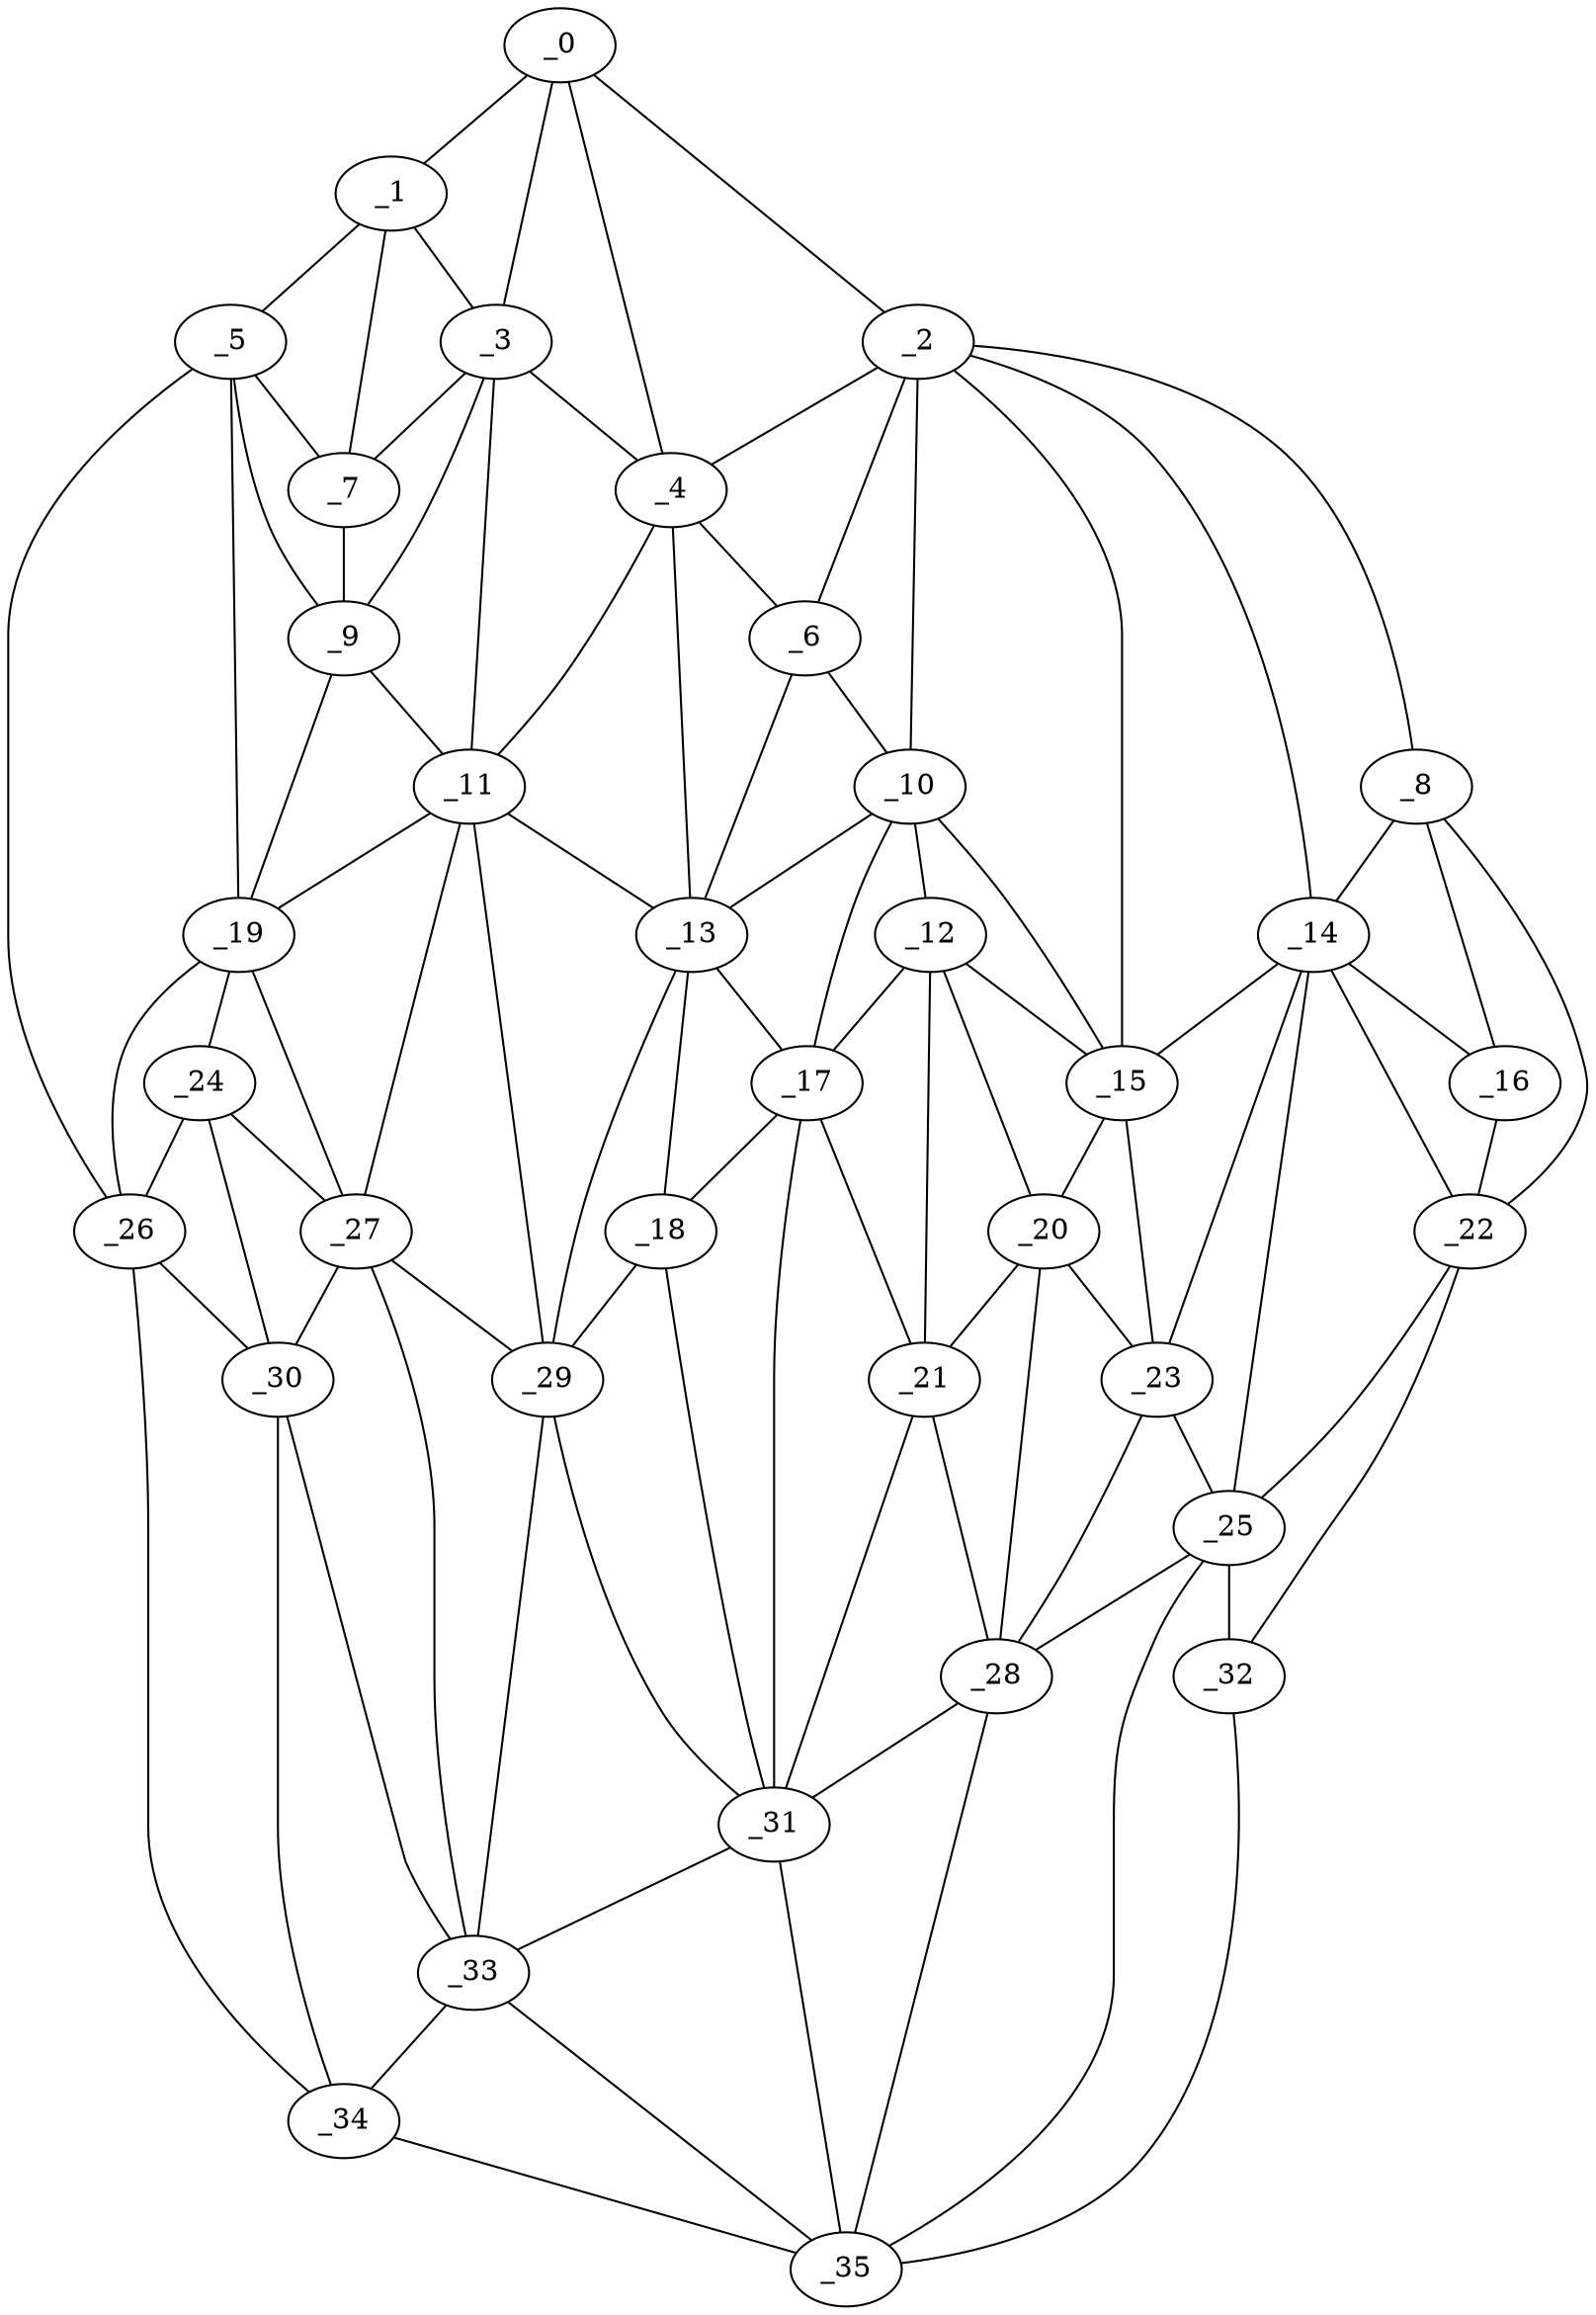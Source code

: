 graph "obj93__165.gxl" {
	_0	 [x=36,
		y=91];
	_1	 [x=37,
		y=110];
	_0 -- _1	 [valence=1];
	_2	 [x=38,
		y=8];
	_0 -- _2	 [valence=1];
	_3	 [x=41,
		y=95];
	_0 -- _3	 [valence=2];
	_4	 [x=43,
		y=77];
	_0 -- _4	 [valence=1];
	_1 -- _3	 [valence=2];
	_5	 [x=43,
		y=118];
	_1 -- _5	 [valence=1];
	_7	 [x=46,
		y=107];
	_1 -- _7	 [valence=1];
	_2 -- _4	 [valence=2];
	_6	 [x=46,
		y=68];
	_2 -- _6	 [valence=2];
	_8	 [x=50,
		y=3];
	_2 -- _8	 [valence=1];
	_10	 [x=54,
		y=54];
	_2 -- _10	 [valence=1];
	_14	 [x=66,
		y=22];
	_2 -- _14	 [valence=2];
	_15	 [x=66,
		y=31];
	_2 -- _15	 [valence=2];
	_3 -- _4	 [valence=2];
	_3 -- _7	 [valence=1];
	_9	 [x=53,
		y=103];
	_3 -- _9	 [valence=2];
	_11	 [x=58,
		y=92];
	_3 -- _11	 [valence=1];
	_4 -- _6	 [valence=1];
	_4 -- _11	 [valence=2];
	_13	 [x=65,
		y=78];
	_4 -- _13	 [valence=2];
	_5 -- _7	 [valence=2];
	_5 -- _9	 [valence=1];
	_19	 [x=72,
		y=112];
	_5 -- _19	 [valence=1];
	_26	 [x=86,
		y=119];
	_5 -- _26	 [valence=1];
	_6 -- _10	 [valence=1];
	_6 -- _13	 [valence=2];
	_7 -- _9	 [valence=2];
	_8 -- _14	 [valence=1];
	_16	 [x=68,
		y=11];
	_8 -- _16	 [valence=2];
	_22	 [x=78,
		y=11];
	_8 -- _22	 [valence=1];
	_9 -- _11	 [valence=2];
	_9 -- _19	 [valence=2];
	_12	 [x=63,
		y=46];
	_10 -- _12	 [valence=2];
	_10 -- _13	 [valence=2];
	_10 -- _15	 [valence=2];
	_17	 [x=72,
		y=61];
	_10 -- _17	 [valence=2];
	_11 -- _13	 [valence=1];
	_11 -- _19	 [valence=1];
	_27	 [x=87,
		y=99];
	_11 -- _27	 [valence=2];
	_29	 [x=88,
		y=88];
	_11 -- _29	 [valence=2];
	_12 -- _15	 [valence=1];
	_12 -- _17	 [valence=2];
	_20	 [x=74,
		y=40];
	_12 -- _20	 [valence=2];
	_21	 [x=74,
		y=55];
	_12 -- _21	 [valence=2];
	_13 -- _17	 [valence=2];
	_18	 [x=72,
		y=72];
	_13 -- _18	 [valence=2];
	_13 -- _29	 [valence=2];
	_14 -- _15	 [valence=2];
	_14 -- _16	 [valence=2];
	_14 -- _22	 [valence=2];
	_23	 [x=78,
		y=28];
	_14 -- _23	 [valence=2];
	_25	 [x=83,
		y=20];
	_14 -- _25	 [valence=2];
	_15 -- _20	 [valence=1];
	_15 -- _23	 [valence=2];
	_16 -- _22	 [valence=1];
	_17 -- _18	 [valence=2];
	_17 -- _21	 [valence=1];
	_31	 [x=90,
		y=82];
	_17 -- _31	 [valence=1];
	_18 -- _29	 [valence=2];
	_18 -- _31	 [valence=2];
	_24	 [x=82,
		y=112];
	_19 -- _24	 [valence=2];
	_19 -- _26	 [valence=1];
	_19 -- _27	 [valence=1];
	_20 -- _21	 [valence=1];
	_20 -- _23	 [valence=2];
	_28	 [x=88,
		y=34];
	_20 -- _28	 [valence=1];
	_21 -- _28	 [valence=2];
	_21 -- _31	 [valence=1];
	_22 -- _25	 [valence=1];
	_32	 [x=93,
		y=16];
	_22 -- _32	 [valence=1];
	_23 -- _25	 [valence=1];
	_23 -- _28	 [valence=2];
	_24 -- _26	 [valence=2];
	_24 -- _27	 [valence=2];
	_30	 [x=88,
		y=110];
	_24 -- _30	 [valence=2];
	_25 -- _28	 [valence=2];
	_25 -- _32	 [valence=2];
	_35	 [x=96,
		y=25];
	_25 -- _35	 [valence=2];
	_26 -- _30	 [valence=1];
	_34	 [x=93,
		y=114];
	_26 -- _34	 [valence=1];
	_27 -- _29	 [valence=2];
	_27 -- _30	 [valence=1];
	_33	 [x=93,
		y=97];
	_27 -- _33	 [valence=2];
	_28 -- _31	 [valence=2];
	_28 -- _35	 [valence=1];
	_29 -- _31	 [valence=1];
	_29 -- _33	 [valence=1];
	_30 -- _33	 [valence=1];
	_30 -- _34	 [valence=2];
	_31 -- _33	 [valence=2];
	_31 -- _35	 [valence=2];
	_32 -- _35	 [valence=1];
	_33 -- _34	 [valence=2];
	_33 -- _35	 [valence=2];
	_34 -- _35	 [valence=1];
}
